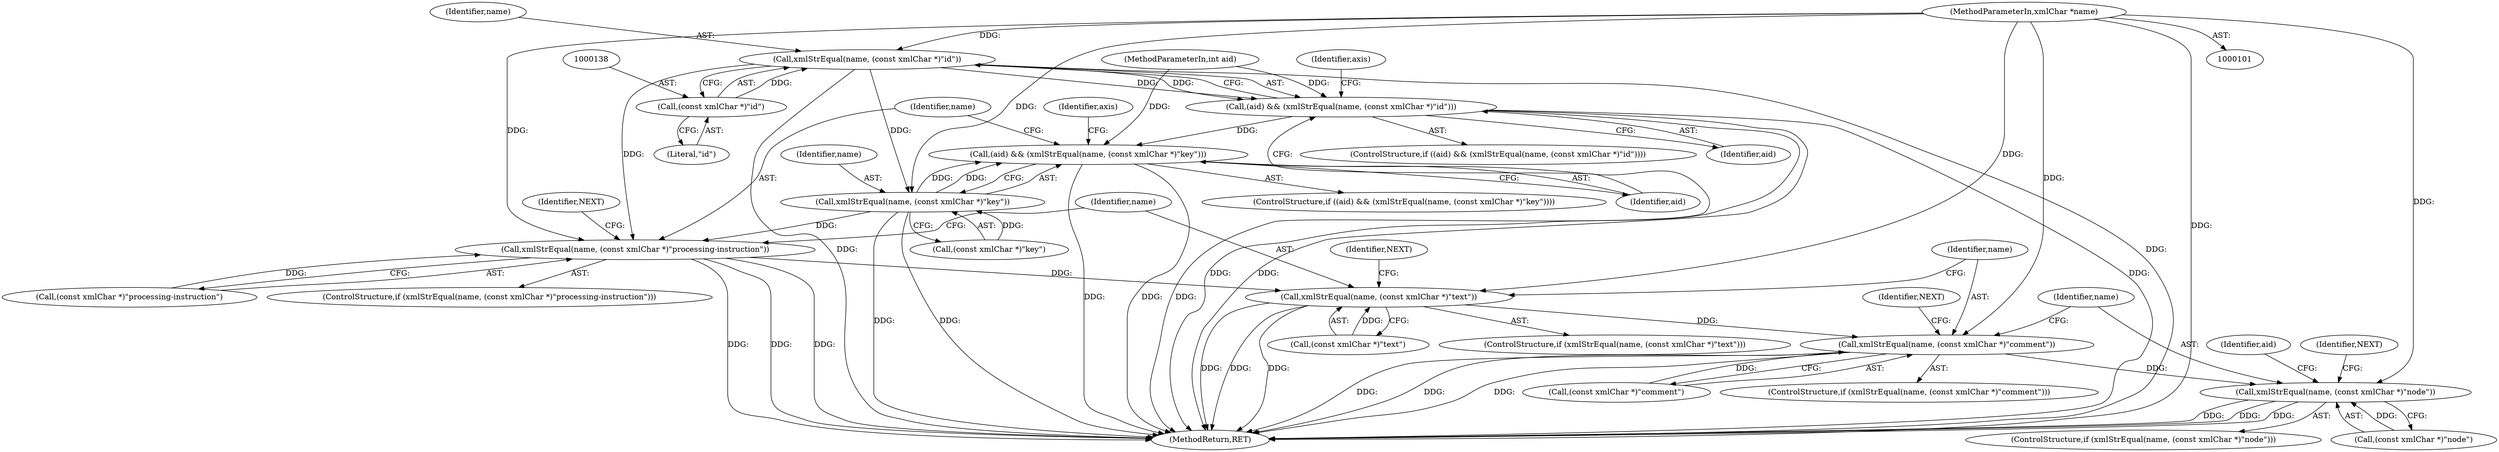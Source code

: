 digraph "0_Chrome_96dbafe288dbe2f0cc45fa3c39daf6d0c37acbab_24@pointer" {
"1000135" [label="(Call,xmlStrEqual(name, (const xmlChar *)\"id\"))"];
"1000103" [label="(MethodParameterIn,xmlChar *name)"];
"1000137" [label="(Call,(const xmlChar *)\"id\")"];
"1000133" [label="(Call,(aid) && (xmlStrEqual(name, (const xmlChar *)\"id\")))"];
"1000204" [label="(Call,(aid) && (xmlStrEqual(name, (const xmlChar *)\"key\")))"];
"1000206" [label="(Call,xmlStrEqual(name, (const xmlChar *)\"key\"))"];
"1000318" [label="(Call,xmlStrEqual(name, (const xmlChar *)\"processing-instruction\"))"];
"1000374" [label="(Call,xmlStrEqual(name, (const xmlChar *)\"text\"))"];
"1000406" [label="(Call,xmlStrEqual(name, (const xmlChar *)\"comment\"))"];
"1000438" [label="(Call,xmlStrEqual(name, (const xmlChar *)\"node\"))"];
"1000412" [label="(Identifier,NEXT)"];
"1000203" [label="(ControlStructure,if ((aid) && (xmlStrEqual(name, (const xmlChar *)\"key\"))))"];
"1000139" [label="(Literal,\"id\")"];
"1000407" [label="(Identifier,name)"];
"1000208" [label="(Call,(const xmlChar *)\"key\")"];
"1000510" [label="(MethodReturn,RET)"];
"1000437" [label="(ControlStructure,if (xmlStrEqual(name, (const xmlChar *)\"node\")))"];
"1000136" [label="(Identifier,name)"];
"1000137" [label="(Call,(const xmlChar *)\"id\")"];
"1000324" [label="(Identifier,NEXT)"];
"1000319" [label="(Identifier,name)"];
"1000376" [label="(Call,(const xmlChar *)\"text\")"];
"1000320" [label="(Call,(const xmlChar *)\"processing-instruction\")"];
"1000133" [label="(Call,(aid) && (xmlStrEqual(name, (const xmlChar *)\"id\")))"];
"1000207" [label="(Identifier,name)"];
"1000380" [label="(Identifier,NEXT)"];
"1000318" [label="(Call,xmlStrEqual(name, (const xmlChar *)\"processing-instruction\"))"];
"1000438" [label="(Call,xmlStrEqual(name, (const xmlChar *)\"node\"))"];
"1000406" [label="(Call,xmlStrEqual(name, (const xmlChar *)\"comment\"))"];
"1000132" [label="(ControlStructure,if ((aid) && (xmlStrEqual(name, (const xmlChar *)\"id\"))))"];
"1000104" [label="(MethodParameterIn,int aid)"];
"1000444" [label="(Identifier,NEXT)"];
"1000205" [label="(Identifier,aid)"];
"1000439" [label="(Identifier,name)"];
"1000440" [label="(Call,(const xmlChar *)\"node\")"];
"1000103" [label="(MethodParameterIn,xmlChar *name)"];
"1000373" [label="(ControlStructure,if (xmlStrEqual(name, (const xmlChar *)\"text\")))"];
"1000482" [label="(Identifier,aid)"];
"1000143" [label="(Identifier,axis)"];
"1000214" [label="(Identifier,axis)"];
"1000317" [label="(ControlStructure,if (xmlStrEqual(name, (const xmlChar *)\"processing-instruction\")))"];
"1000375" [label="(Identifier,name)"];
"1000374" [label="(Call,xmlStrEqual(name, (const xmlChar *)\"text\"))"];
"1000134" [label="(Identifier,aid)"];
"1000408" [label="(Call,(const xmlChar *)\"comment\")"];
"1000405" [label="(ControlStructure,if (xmlStrEqual(name, (const xmlChar *)\"comment\")))"];
"1000135" [label="(Call,xmlStrEqual(name, (const xmlChar *)\"id\"))"];
"1000204" [label="(Call,(aid) && (xmlStrEqual(name, (const xmlChar *)\"key\")))"];
"1000206" [label="(Call,xmlStrEqual(name, (const xmlChar *)\"key\"))"];
"1000135" -> "1000133"  [label="AST: "];
"1000135" -> "1000137"  [label="CFG: "];
"1000136" -> "1000135"  [label="AST: "];
"1000137" -> "1000135"  [label="AST: "];
"1000133" -> "1000135"  [label="CFG: "];
"1000135" -> "1000510"  [label="DDG: "];
"1000135" -> "1000510"  [label="DDG: "];
"1000135" -> "1000133"  [label="DDG: "];
"1000135" -> "1000133"  [label="DDG: "];
"1000103" -> "1000135"  [label="DDG: "];
"1000137" -> "1000135"  [label="DDG: "];
"1000135" -> "1000206"  [label="DDG: "];
"1000135" -> "1000318"  [label="DDG: "];
"1000103" -> "1000101"  [label="AST: "];
"1000103" -> "1000510"  [label="DDG: "];
"1000103" -> "1000206"  [label="DDG: "];
"1000103" -> "1000318"  [label="DDG: "];
"1000103" -> "1000374"  [label="DDG: "];
"1000103" -> "1000406"  [label="DDG: "];
"1000103" -> "1000438"  [label="DDG: "];
"1000137" -> "1000139"  [label="CFG: "];
"1000138" -> "1000137"  [label="AST: "];
"1000139" -> "1000137"  [label="AST: "];
"1000133" -> "1000132"  [label="AST: "];
"1000133" -> "1000134"  [label="CFG: "];
"1000134" -> "1000133"  [label="AST: "];
"1000143" -> "1000133"  [label="CFG: "];
"1000205" -> "1000133"  [label="CFG: "];
"1000133" -> "1000510"  [label="DDG: "];
"1000133" -> "1000510"  [label="DDG: "];
"1000133" -> "1000510"  [label="DDG: "];
"1000104" -> "1000133"  [label="DDG: "];
"1000133" -> "1000204"  [label="DDG: "];
"1000204" -> "1000203"  [label="AST: "];
"1000204" -> "1000205"  [label="CFG: "];
"1000204" -> "1000206"  [label="CFG: "];
"1000205" -> "1000204"  [label="AST: "];
"1000206" -> "1000204"  [label="AST: "];
"1000214" -> "1000204"  [label="CFG: "];
"1000319" -> "1000204"  [label="CFG: "];
"1000204" -> "1000510"  [label="DDG: "];
"1000204" -> "1000510"  [label="DDG: "];
"1000204" -> "1000510"  [label="DDG: "];
"1000104" -> "1000204"  [label="DDG: "];
"1000206" -> "1000204"  [label="DDG: "];
"1000206" -> "1000204"  [label="DDG: "];
"1000206" -> "1000208"  [label="CFG: "];
"1000207" -> "1000206"  [label="AST: "];
"1000208" -> "1000206"  [label="AST: "];
"1000206" -> "1000510"  [label="DDG: "];
"1000206" -> "1000510"  [label="DDG: "];
"1000208" -> "1000206"  [label="DDG: "];
"1000206" -> "1000318"  [label="DDG: "];
"1000318" -> "1000317"  [label="AST: "];
"1000318" -> "1000320"  [label="CFG: "];
"1000319" -> "1000318"  [label="AST: "];
"1000320" -> "1000318"  [label="AST: "];
"1000324" -> "1000318"  [label="CFG: "];
"1000375" -> "1000318"  [label="CFG: "];
"1000318" -> "1000510"  [label="DDG: "];
"1000318" -> "1000510"  [label="DDG: "];
"1000318" -> "1000510"  [label="DDG: "];
"1000320" -> "1000318"  [label="DDG: "];
"1000318" -> "1000374"  [label="DDG: "];
"1000374" -> "1000373"  [label="AST: "];
"1000374" -> "1000376"  [label="CFG: "];
"1000375" -> "1000374"  [label="AST: "];
"1000376" -> "1000374"  [label="AST: "];
"1000380" -> "1000374"  [label="CFG: "];
"1000407" -> "1000374"  [label="CFG: "];
"1000374" -> "1000510"  [label="DDG: "];
"1000374" -> "1000510"  [label="DDG: "];
"1000374" -> "1000510"  [label="DDG: "];
"1000376" -> "1000374"  [label="DDG: "];
"1000374" -> "1000406"  [label="DDG: "];
"1000406" -> "1000405"  [label="AST: "];
"1000406" -> "1000408"  [label="CFG: "];
"1000407" -> "1000406"  [label="AST: "];
"1000408" -> "1000406"  [label="AST: "];
"1000412" -> "1000406"  [label="CFG: "];
"1000439" -> "1000406"  [label="CFG: "];
"1000406" -> "1000510"  [label="DDG: "];
"1000406" -> "1000510"  [label="DDG: "];
"1000406" -> "1000510"  [label="DDG: "];
"1000408" -> "1000406"  [label="DDG: "];
"1000406" -> "1000438"  [label="DDG: "];
"1000438" -> "1000437"  [label="AST: "];
"1000438" -> "1000440"  [label="CFG: "];
"1000439" -> "1000438"  [label="AST: "];
"1000440" -> "1000438"  [label="AST: "];
"1000444" -> "1000438"  [label="CFG: "];
"1000482" -> "1000438"  [label="CFG: "];
"1000438" -> "1000510"  [label="DDG: "];
"1000438" -> "1000510"  [label="DDG: "];
"1000438" -> "1000510"  [label="DDG: "];
"1000440" -> "1000438"  [label="DDG: "];
}

